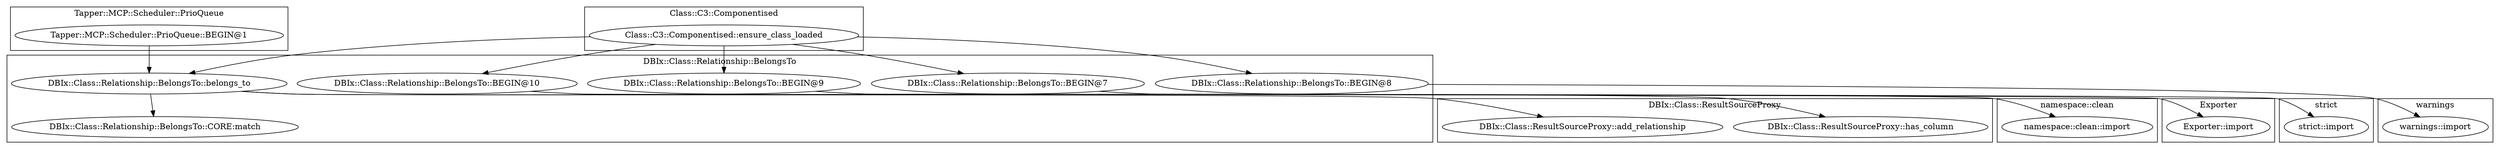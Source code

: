 digraph {
graph [overlap=false]
subgraph cluster_namespace_clean {
	label="namespace::clean";
	"namespace::clean::import";
}
subgraph cluster_Tapper_MCP_Scheduler_PrioQueue {
	label="Tapper::MCP::Scheduler::PrioQueue";
	"Tapper::MCP::Scheduler::PrioQueue::BEGIN@1";
}
subgraph cluster_DBIx_Class_ResultSourceProxy {
	label="DBIx::Class::ResultSourceProxy";
	"DBIx::Class::ResultSourceProxy::has_column";
	"DBIx::Class::ResultSourceProxy::add_relationship";
}
subgraph cluster_Exporter {
	label="Exporter";
	"Exporter::import";
}
subgraph cluster_Class_C3_Componentised {
	label="Class::C3::Componentised";
	"Class::C3::Componentised::ensure_class_loaded";
}
subgraph cluster_warnings {
	label="warnings";
	"warnings::import";
}
subgraph cluster_DBIx_Class_Relationship_BelongsTo {
	label="DBIx::Class::Relationship::BelongsTo";
	"DBIx::Class::Relationship::BelongsTo::CORE:match";
	"DBIx::Class::Relationship::BelongsTo::belongs_to";
	"DBIx::Class::Relationship::BelongsTo::BEGIN@10";
	"DBIx::Class::Relationship::BelongsTo::BEGIN@9";
	"DBIx::Class::Relationship::BelongsTo::BEGIN@7";
	"DBIx::Class::Relationship::BelongsTo::BEGIN@8";
}
subgraph cluster_strict {
	label="strict";
	"strict::import";
}
"DBIx::Class::Relationship::BelongsTo::BEGIN@9" -> "Exporter::import";
"DBIx::Class::Relationship::BelongsTo::belongs_to" -> "DBIx::Class::ResultSourceProxy::add_relationship";
"Class::C3::Componentised::ensure_class_loaded" -> "DBIx::Class::Relationship::BelongsTo::belongs_to";
"Tapper::MCP::Scheduler::PrioQueue::BEGIN@1" -> "DBIx::Class::Relationship::BelongsTo::belongs_to";
"Class::C3::Componentised::ensure_class_loaded" -> "DBIx::Class::Relationship::BelongsTo::BEGIN@9";
"DBIx::Class::Relationship::BelongsTo::BEGIN@8" -> "warnings::import";
"DBIx::Class::Relationship::BelongsTo::belongs_to" -> "DBIx::Class::Relationship::BelongsTo::CORE:match";
"Class::C3::Componentised::ensure_class_loaded" -> "DBIx::Class::Relationship::BelongsTo::BEGIN@7";
"DBIx::Class::Relationship::BelongsTo::BEGIN@10" -> "namespace::clean::import";
"DBIx::Class::Relationship::BelongsTo::BEGIN@7" -> "strict::import";
"DBIx::Class::Relationship::BelongsTo::belongs_to" -> "DBIx::Class::ResultSourceProxy::has_column";
"Class::C3::Componentised::ensure_class_loaded" -> "DBIx::Class::Relationship::BelongsTo::BEGIN@10";
"Class::C3::Componentised::ensure_class_loaded" -> "DBIx::Class::Relationship::BelongsTo::BEGIN@8";
}

